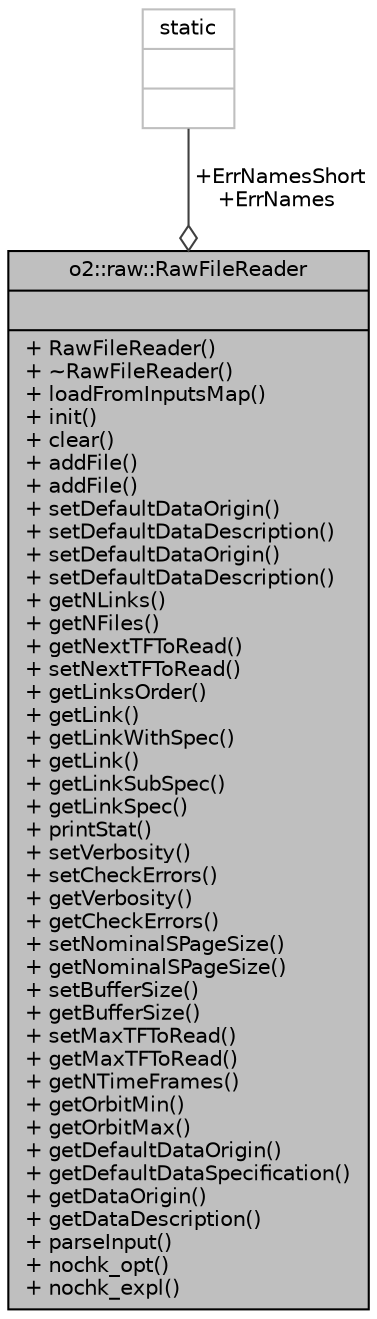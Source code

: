 digraph "o2::raw::RawFileReader"
{
 // INTERACTIVE_SVG=YES
  bgcolor="transparent";
  edge [fontname="Helvetica",fontsize="10",labelfontname="Helvetica",labelfontsize="10"];
  node [fontname="Helvetica",fontsize="10",shape=record];
  Node1 [label="{o2::raw::RawFileReader\n||+ RawFileReader()\l+ ~RawFileReader()\l+ loadFromInputsMap()\l+ init()\l+ clear()\l+ addFile()\l+ addFile()\l+ setDefaultDataOrigin()\l+ setDefaultDataDescription()\l+ setDefaultDataOrigin()\l+ setDefaultDataDescription()\l+ getNLinks()\l+ getNFiles()\l+ getNextTFToRead()\l+ setNextTFToRead()\l+ getLinksOrder()\l+ getLink()\l+ getLinkWithSpec()\l+ getLink()\l+ getLinkSubSpec()\l+ getLinkSpec()\l+ printStat()\l+ setVerbosity()\l+ setCheckErrors()\l+ getVerbosity()\l+ getCheckErrors()\l+ setNominalSPageSize()\l+ getNominalSPageSize()\l+ setBufferSize()\l+ getBufferSize()\l+ setMaxTFToRead()\l+ getMaxTFToRead()\l+ getNTimeFrames()\l+ getOrbitMin()\l+ getOrbitMax()\l+ getDefaultDataOrigin()\l+ getDefaultDataSpecification()\l+ getDataOrigin()\l+ getDataDescription()\l+ parseInput()\l+ nochk_opt()\l+ nochk_expl()\l}",height=0.2,width=0.4,color="black", fillcolor="grey75", style="filled", fontcolor="black"];
  Node2 -> Node1 [color="grey25",fontsize="10",style="solid",label=" +ErrNamesShort\n+ErrNames" ,arrowhead="odiamond",fontname="Helvetica"];
  Node2 [label="{static\n||}",height=0.2,width=0.4,color="grey75"];
}
